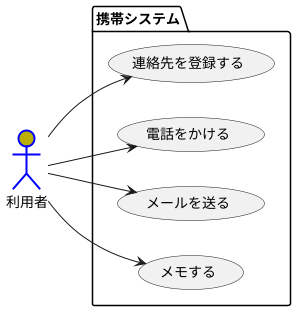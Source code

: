 @startuml ユースケース図
left to right direction
actor 利用者 #BBB000;line:Blue;line.bold;
package 携帯システム {
usecase 連絡先を登録する
usecase 電話をかける
usecase メールを送る
usecase メモする
}
利用者 --> 連絡先を登録する
利用者 --> 電話をかける
利用者 --> メールを送る
利用者 --> メモする
@enduml
例
